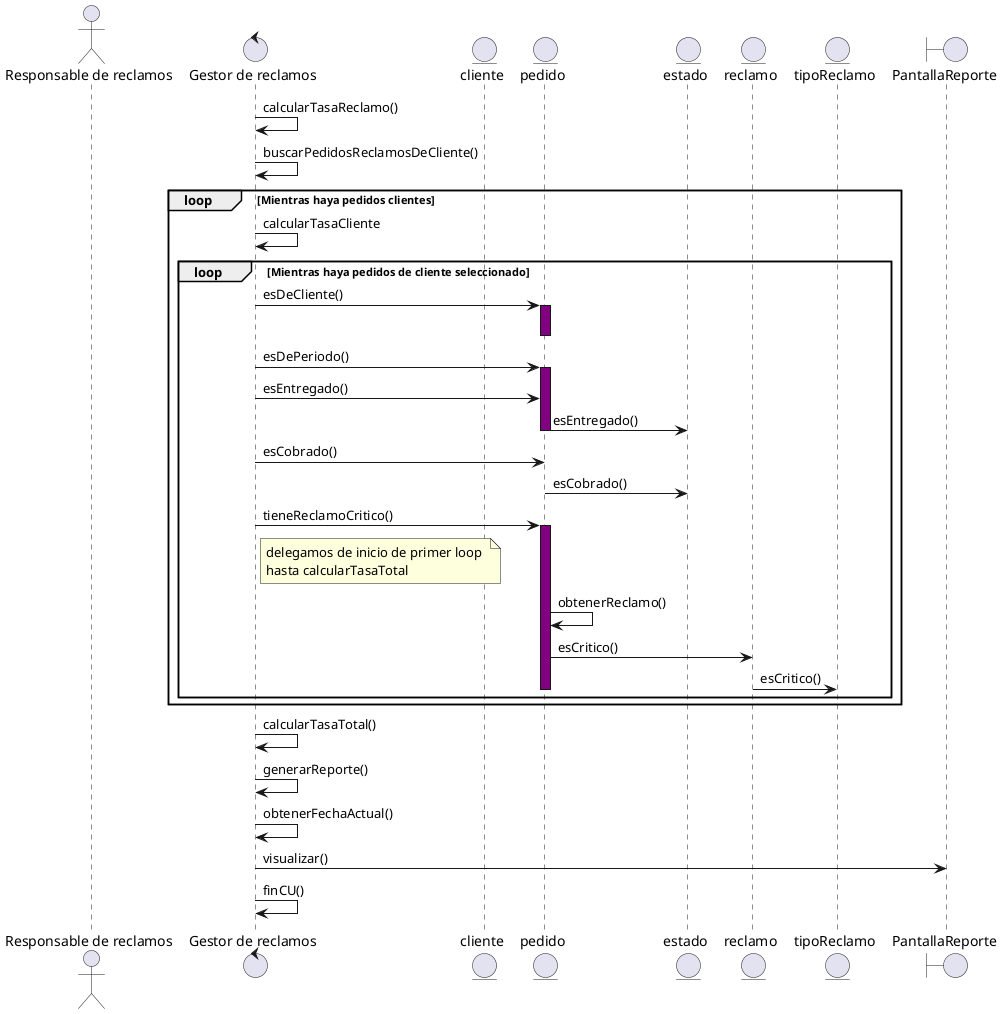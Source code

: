 @startuml
actor "Responsable de reclamos" as responsable
control "Gestor de reclamos" as gestor
entity cliente
entity pedido
entity estado
entity reclamo
entity tipoReclamo
boundary PantallaReporte

gestor -> gestor : calcularTasaReclamo()
gestor ->gestor: buscarPedidosReclamosDeCliente()
loop Mientras haya pedidos clientes
gestor -> gestor: calcularTasaCliente
loop Mientras haya pedidos de cliente seleccionado
gestor -> pedido: esDeCliente()
activate pedido #purple
deactivate pedido
gestor -> pedido: esDePeriodo()
activate pedido #purple
gestor -> pedido:esEntregado()
pedido -> estado: esEntregado()
deactivate pedido
gestor -> pedido: esCobrado()
pedido -> estado: esCobrado()
gestor -> pedido: tieneReclamoCritico()
activate pedido #purple
note right of gestor
delegamos de inicio de primer loop 
hasta calcularTasaTotal
end note
pedido -> pedido: obtenerReclamo()
pedido -> reclamo: esCritico()
reclamo -> tipoReclamo: esCritico()
deactivate pedido
end
end
gestor -> gestor: calcularTasaTotal()
gestor -> gestor: generarReporte()
gestor -> gestor: obtenerFechaActual()
gestor -> PantallaReporte: visualizar()
gestor -> gestor: finCU()
@enduml
